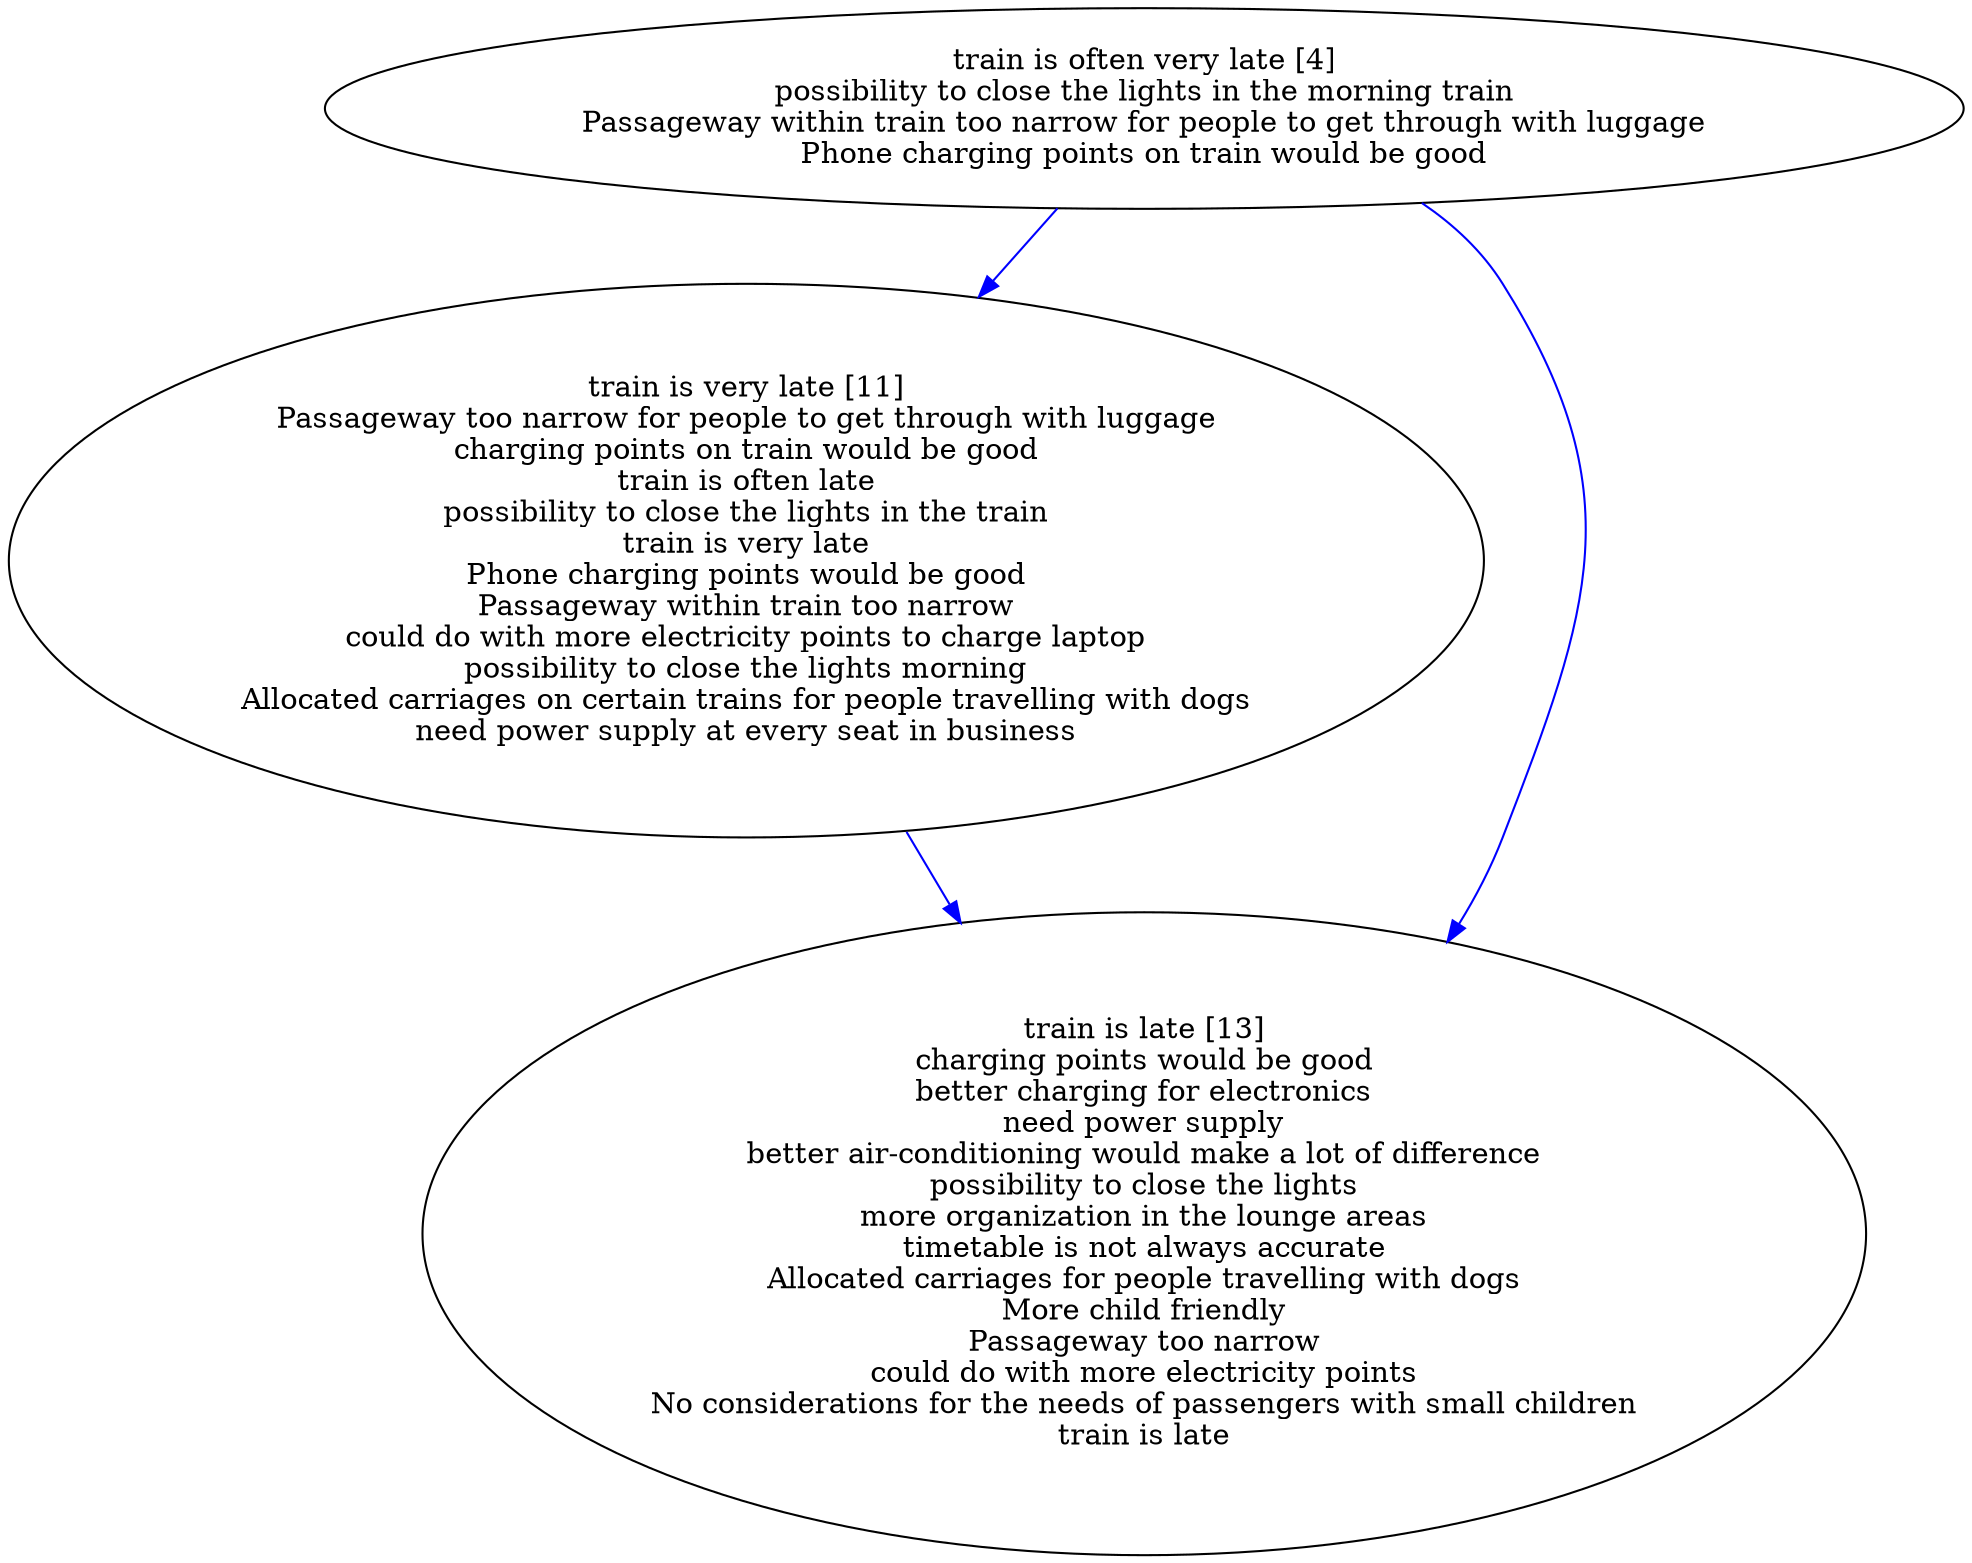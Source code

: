 digraph collapsedGraph {
"train is often very late [4]\npossibility to close the lights in the morning train\nPassageway within train too narrow for people to get through with luggage\nPhone charging points on train would be good""train is very late [11]\nPassageway too narrow for people to get through with luggage\ncharging points on train would be good\ntrain is often late\npossibility to close the lights in the train\ntrain is very late\nPhone charging points would be good\nPassageway within train too narrow\ncould do with more electricity points to charge laptop\npossibility to close the lights morning\nAllocated carriages on certain trains for people travelling with dogs\nneed power supply at every seat in business""train is late [13]\ncharging points would be good\nbetter charging for electronics\nneed power supply\nbetter air-conditioning would make a lot of difference\npossibility to close the lights\nmore organization in the lounge areas\ntimetable is not always accurate\nAllocated carriages for people travelling with dogs\nMore child friendly\nPassageway too narrow\ncould do with more electricity points\nNo considerations for the needs of passengers with small children\ntrain is late""train is very late [11]\nPassageway too narrow for people to get through with luggage\ncharging points on train would be good\ntrain is often late\npossibility to close the lights in the train\ntrain is very late\nPhone charging points would be good\nPassageway within train too narrow\ncould do with more electricity points to charge laptop\npossibility to close the lights morning\nAllocated carriages on certain trains for people travelling with dogs\nneed power supply at every seat in business" -> "train is late [13]\ncharging points would be good\nbetter charging for electronics\nneed power supply\nbetter air-conditioning would make a lot of difference\npossibility to close the lights\nmore organization in the lounge areas\ntimetable is not always accurate\nAllocated carriages for people travelling with dogs\nMore child friendly\nPassageway too narrow\ncould do with more electricity points\nNo considerations for the needs of passengers with small children\ntrain is late" [color=blue]
"train is often very late [4]\npossibility to close the lights in the morning train\nPassageway within train too narrow for people to get through with luggage\nPhone charging points on train would be good" -> "train is late [13]\ncharging points would be good\nbetter charging for electronics\nneed power supply\nbetter air-conditioning would make a lot of difference\npossibility to close the lights\nmore organization in the lounge areas\ntimetable is not always accurate\nAllocated carriages for people travelling with dogs\nMore child friendly\nPassageway too narrow\ncould do with more electricity points\nNo considerations for the needs of passengers with small children\ntrain is late" [color=blue]
"train is often very late [4]\npossibility to close the lights in the morning train\nPassageway within train too narrow for people to get through with luggage\nPhone charging points on train would be good" -> "train is very late [11]\nPassageway too narrow for people to get through with luggage\ncharging points on train would be good\ntrain is often late\npossibility to close the lights in the train\ntrain is very late\nPhone charging points would be good\nPassageway within train too narrow\ncould do with more electricity points to charge laptop\npossibility to close the lights morning\nAllocated carriages on certain trains for people travelling with dogs\nneed power supply at every seat in business" [color=blue]
}